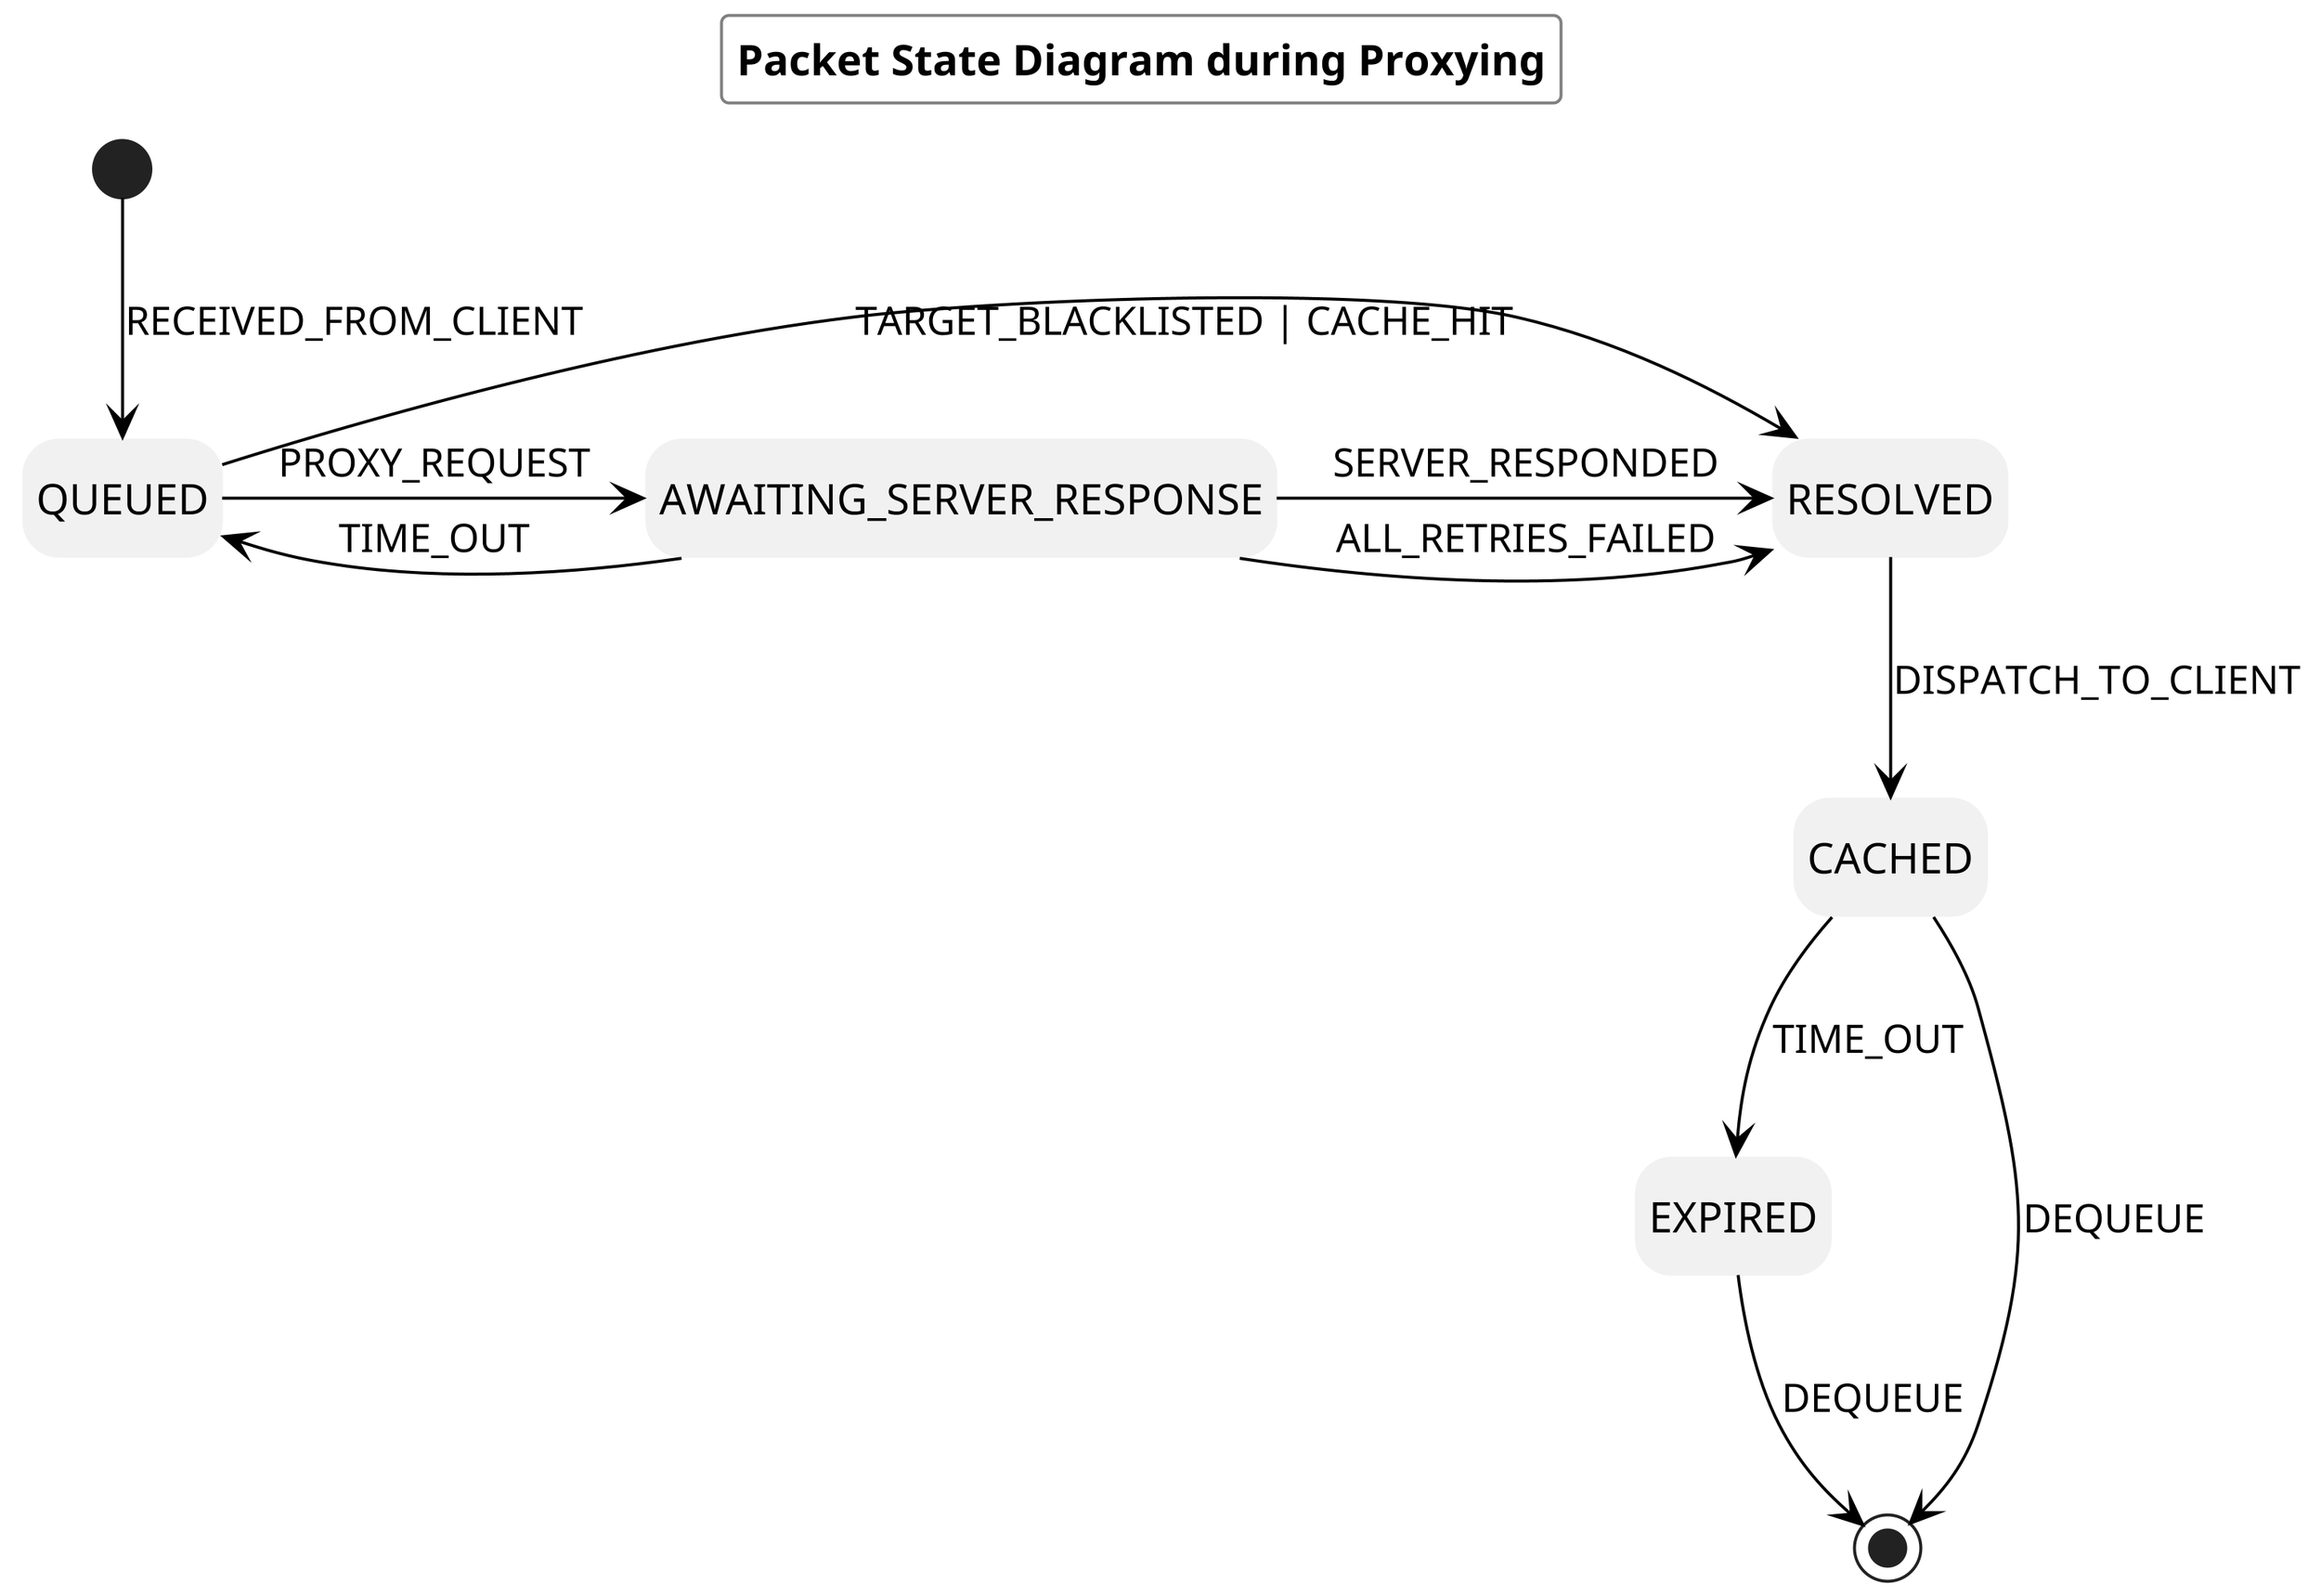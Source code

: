 @startuml
scale 100
hide empty description
skinparam state {
  StartColor DarkGreen
  EndColor DarkRed
  BorderColor Graygradle
  ArrowColor Black
}

skinparam titleBorderRoundCorner 5
skinparam titleBorderColor Gray
title Packet State Diagram during Proxying

[*] --> QUEUED : RECEIVED_FROM_CLIENT
QUEUED -> AWAITING_SERVER_RESPONSE : PROXY_REQUEST
QUEUED -> RESOLVED : TARGET_BLACKLISTED | CACHE_HIT
AWAITING_SERVER_RESPONSE -> QUEUED : TIME_OUT
AWAITING_SERVER_RESPONSE -> RESOLVED : SERVER_RESPONDED
AWAITING_SERVER_RESPONSE -> RESOLVED : ALL_RETRIES_FAILED
RESOLVED --> CACHED : DISPATCH_TO_CLIENT
CACHED --> EXPIRED : TIME_OUT
CACHED --> [*] : DEQUEUE
EXPIRED --> [*] : DEQUEUE

@enduml